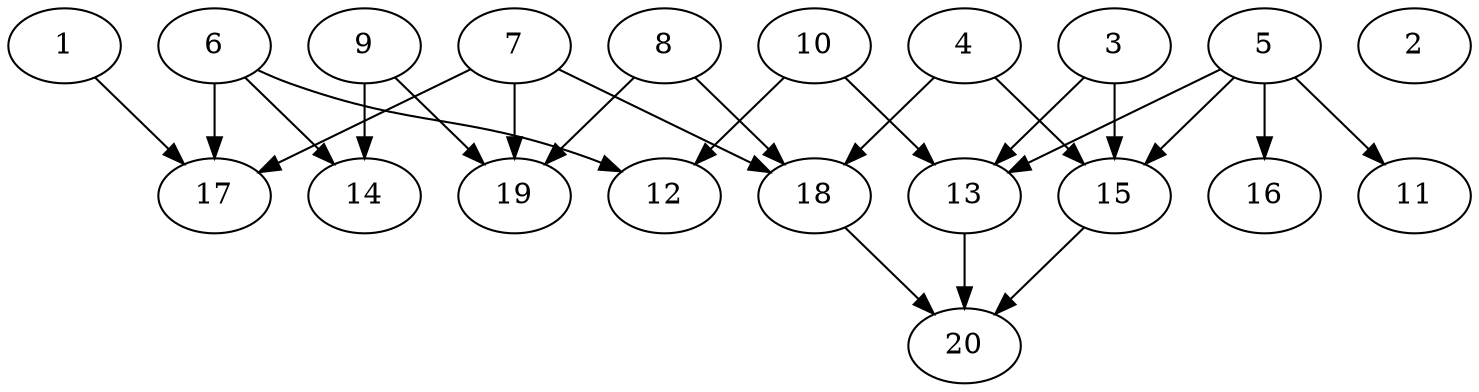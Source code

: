 // DAG automatically generated by daggen at Sat Jul 27 15:38:39 2019
// ./daggen --dot -n 20 --ccr 0.3 --fat 0.7 --regular 0.5 --density 0.4 --mindata 5242880 --maxdata 52428800 
digraph G {
  1 [size="99505493", alpha="0.15", expect_size="29851648"] 
  1 -> 17 [size ="29851648"]
  2 [size="171079680", alpha="0.04", expect_size="51323904"] 
  3 [size="105270613", alpha="0.13", expect_size="31581184"] 
  3 -> 13 [size ="31581184"]
  3 -> 15 [size ="31581184"]
  4 [size="17978027", alpha="0.04", expect_size="5393408"] 
  4 -> 15 [size ="5393408"]
  4 -> 18 [size ="5393408"]
  5 [size="46165333", alpha="0.09", expect_size="13849600"] 
  5 -> 11 [size ="13849600"]
  5 -> 13 [size ="13849600"]
  5 -> 15 [size ="13849600"]
  5 -> 16 [size ="13849600"]
  6 [size="22452907", alpha="0.05", expect_size="6735872"] 
  6 -> 12 [size ="6735872"]
  6 -> 14 [size ="6735872"]
  6 -> 17 [size ="6735872"]
  7 [size="119108267", alpha="0.04", expect_size="35732480"] 
  7 -> 17 [size ="35732480"]
  7 -> 18 [size ="35732480"]
  7 -> 19 [size ="35732480"]
  8 [size="121415680", alpha="0.19", expect_size="36424704"] 
  8 -> 18 [size ="36424704"]
  8 -> 19 [size ="36424704"]
  9 [size="46527147", alpha="0.17", expect_size="13958144"] 
  9 -> 14 [size ="13958144"]
  9 -> 19 [size ="13958144"]
  10 [size="138970453", alpha="0.12", expect_size="41691136"] 
  10 -> 12 [size ="41691136"]
  10 -> 13 [size ="41691136"]
  11 [size="29358080", alpha="0.07", expect_size="8807424"] 
  12 [size="146339840", alpha="0.07", expect_size="43901952"] 
  13 [size="18380800", alpha="0.15", expect_size="5514240"] 
  13 -> 20 [size ="5514240"]
  14 [size="121320107", alpha="0.14", expect_size="36396032"] 
  15 [size="151101440", alpha="0.13", expect_size="45330432"] 
  15 -> 20 [size ="45330432"]
  16 [size="61269333", alpha="0.03", expect_size="18380800"] 
  17 [size="99379200", alpha="0.09", expect_size="29813760"] 
  18 [size="133382827", alpha="0.20", expect_size="40014848"] 
  18 -> 20 [size ="40014848"]
  19 [size="124293120", alpha="0.16", expect_size="37287936"] 
  20 [size="100481707", alpha="0.07", expect_size="30144512"] 
}
